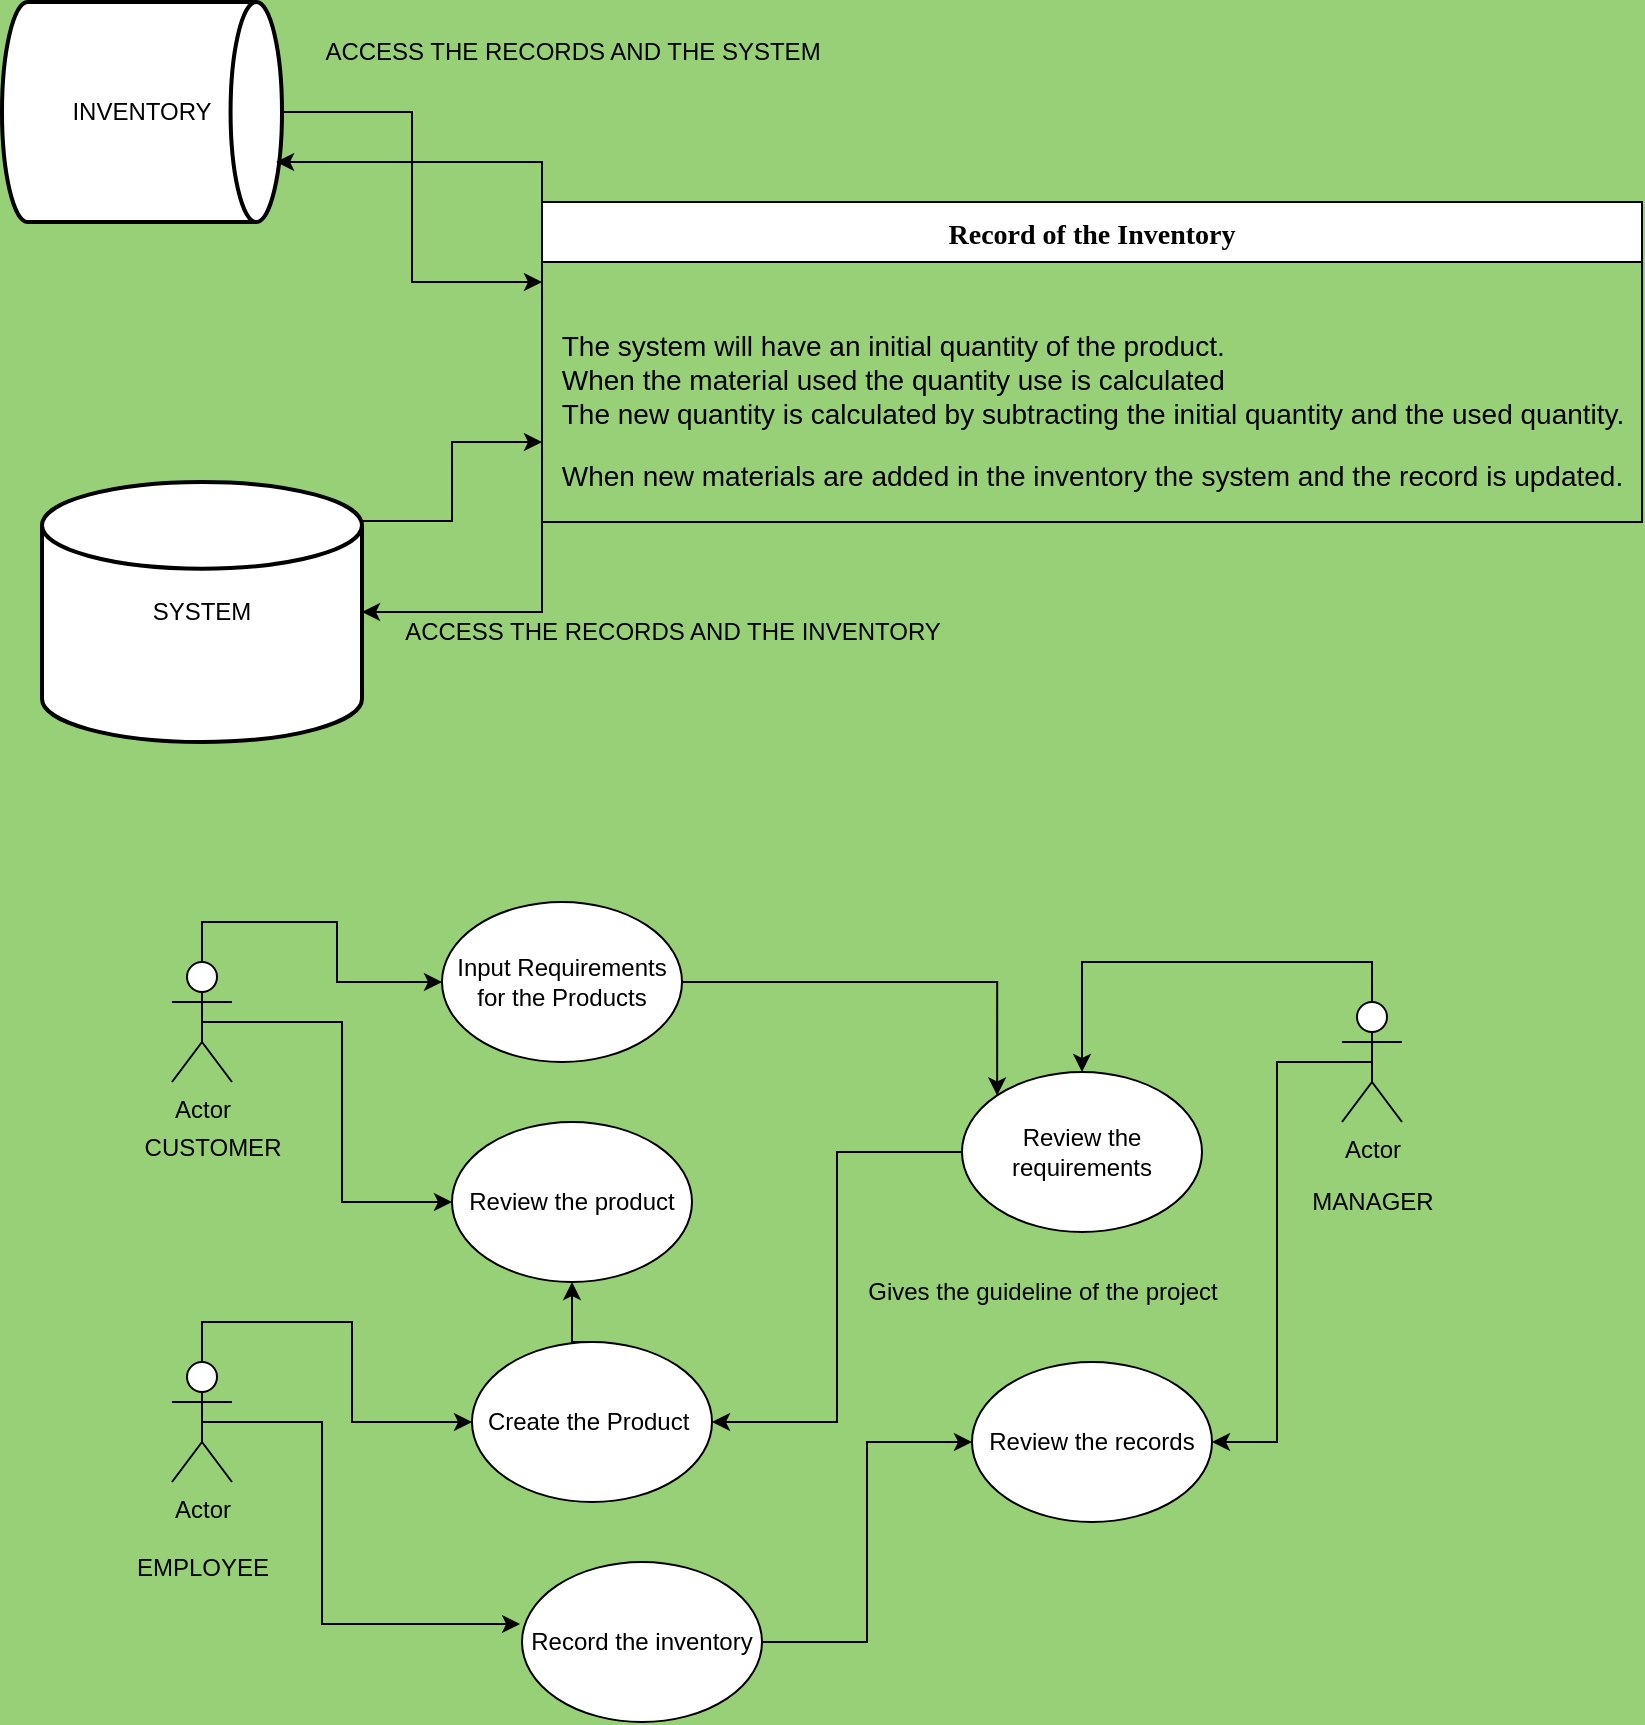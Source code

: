 <mxfile version="22.0.4" type="github">
  <diagram name="Page-1" id="3x8DNwjmQVearWOK0_YK">
    <mxGraphModel dx="880" dy="446" grid="1" gridSize="10" guides="1" tooltips="1" connect="1" arrows="1" fold="1" page="1" pageScale="1" pageWidth="850" pageHeight="1100" background="#97D077" math="0" shadow="0">
      <root>
        <mxCell id="0" />
        <mxCell id="1" parent="0" />
        <mxCell id="opAY8OrrcNn2l7qWQIN1-2" value="Record of the Inventory" style="swimlane;startSize=30;fontFamily=Tahoma;fontSize=14;" vertex="1" parent="1">
          <mxGeometry x="400" y="140" width="550" height="160" as="geometry" />
        </mxCell>
        <mxCell id="opAY8OrrcNn2l7qWQIN1-7" style="edgeStyle=orthogonalEdgeStyle;rounded=0;orthogonalLoop=1;jettySize=auto;html=1;exitX=1;exitY=0.15;exitDx=0;exitDy=0;exitPerimeter=0;entryX=0;entryY=0.75;entryDx=0;entryDy=0;" edge="1" parent="1" source="opAY8OrrcNn2l7qWQIN1-4" target="opAY8OrrcNn2l7qWQIN1-2">
          <mxGeometry relative="1" as="geometry" />
        </mxCell>
        <mxCell id="opAY8OrrcNn2l7qWQIN1-4" value="SYSTEM" style="strokeWidth=2;html=1;shape=mxgraph.flowchart.database;whiteSpace=wrap;" vertex="1" parent="1">
          <mxGeometry x="150" y="280" width="160" height="130" as="geometry" />
        </mxCell>
        <mxCell id="opAY8OrrcNn2l7qWQIN1-6" style="edgeStyle=orthogonalEdgeStyle;rounded=0;orthogonalLoop=1;jettySize=auto;html=1;exitX=1;exitY=0.5;exitDx=0;exitDy=0;exitPerimeter=0;entryX=0;entryY=0.25;entryDx=0;entryDy=0;" edge="1" parent="1" source="opAY8OrrcNn2l7qWQIN1-5" target="opAY8OrrcNn2l7qWQIN1-2">
          <mxGeometry relative="1" as="geometry" />
        </mxCell>
        <mxCell id="opAY8OrrcNn2l7qWQIN1-5" value="INVENTORY" style="strokeWidth=2;html=1;shape=mxgraph.flowchart.direct_data;whiteSpace=wrap;" vertex="1" parent="1">
          <mxGeometry x="130" y="40" width="140" height="110" as="geometry" />
        </mxCell>
        <mxCell id="opAY8OrrcNn2l7qWQIN1-11" value="ACCESS THE RECORDS AND THE SYSTEM" style="text;html=1;align=center;verticalAlign=middle;resizable=0;points=[];autosize=1;strokeColor=none;fillColor=none;" vertex="1" parent="1">
          <mxGeometry x="280" y="50" width="270" height="30" as="geometry" />
        </mxCell>
        <mxCell id="opAY8OrrcNn2l7qWQIN1-12" value="ACCESS THE RECORDS AND THE INVENTORY" style="text;html=1;align=center;verticalAlign=middle;resizable=0;points=[];autosize=1;strokeColor=none;fillColor=none;" vertex="1" parent="1">
          <mxGeometry x="320" y="340" width="290" height="30" as="geometry" />
        </mxCell>
        <mxCell id="opAY8OrrcNn2l7qWQIN1-10" value="&lt;div&gt;&lt;br&gt;&lt;/div&gt;&lt;p style=&quot;text-align: justify; font-size: 14px;&quot;&gt;&lt;span style=&quot;background-color: initial;&quot;&gt;&lt;font style=&quot;font-size: 14px;&quot;&gt;The system will have an initial quantity of the product.&amp;nbsp;&lt;br&gt;&lt;/font&gt;&lt;/span&gt;&lt;font style=&quot;font-size: 14px;&quot;&gt;&lt;span style=&quot;background-color: initial;&quot;&gt;When the material used the quantity use is calculated&lt;br&gt;&lt;/span&gt;&lt;/font&gt;&lt;font style=&quot;font-size: 14px;&quot;&gt;The new quantity is calculated by subtracting the initial quantity and the used quantity.&lt;/font&gt;&lt;/p&gt;&lt;div style=&quot;text-align: justify; font-size: 14px;&quot;&gt;When new materials are added in the inventory the system and the record is updated.&lt;/div&gt;" style="text;html=1;align=center;verticalAlign=middle;resizable=0;points=[];autosize=1;strokeColor=none;fillColor=none;" vertex="1" parent="1">
          <mxGeometry x="400" y="170" width="550" height="120" as="geometry" />
        </mxCell>
        <mxCell id="opAY8OrrcNn2l7qWQIN1-13" style="edgeStyle=orthogonalEdgeStyle;rounded=0;orthogonalLoop=1;jettySize=auto;html=1;exitX=0;exitY=1;exitDx=0;exitDy=0;entryX=1;entryY=0.5;entryDx=0;entryDy=0;entryPerimeter=0;" edge="1" parent="1" source="opAY8OrrcNn2l7qWQIN1-2" target="opAY8OrrcNn2l7qWQIN1-4">
          <mxGeometry relative="1" as="geometry" />
        </mxCell>
        <mxCell id="opAY8OrrcNn2l7qWQIN1-14" style="edgeStyle=orthogonalEdgeStyle;rounded=0;orthogonalLoop=1;jettySize=auto;html=1;exitX=0;exitY=0;exitDx=0;exitDy=0;entryX=0.979;entryY=0.727;entryDx=0;entryDy=0;entryPerimeter=0;" edge="1" parent="1" source="opAY8OrrcNn2l7qWQIN1-2" target="opAY8OrrcNn2l7qWQIN1-5">
          <mxGeometry relative="1" as="geometry" />
        </mxCell>
        <mxCell id="opAY8OrrcNn2l7qWQIN1-36" style="edgeStyle=orthogonalEdgeStyle;rounded=0;orthogonalLoop=1;jettySize=auto;html=1;exitX=0.5;exitY=0;exitDx=0;exitDy=0;exitPerimeter=0;entryX=0;entryY=0.5;entryDx=0;entryDy=0;" edge="1" parent="1" source="opAY8OrrcNn2l7qWQIN1-15" target="opAY8OrrcNn2l7qWQIN1-20">
          <mxGeometry relative="1" as="geometry" />
        </mxCell>
        <mxCell id="opAY8OrrcNn2l7qWQIN1-37" style="edgeStyle=orthogonalEdgeStyle;rounded=0;orthogonalLoop=1;jettySize=auto;html=1;exitX=0.5;exitY=0.5;exitDx=0;exitDy=0;exitPerimeter=0;entryX=0;entryY=0.5;entryDx=0;entryDy=0;" edge="1" parent="1" source="opAY8OrrcNn2l7qWQIN1-15" target="opAY8OrrcNn2l7qWQIN1-24">
          <mxGeometry relative="1" as="geometry" />
        </mxCell>
        <mxCell id="opAY8OrrcNn2l7qWQIN1-15" value="Actor" style="shape=umlActor;verticalLabelPosition=bottom;verticalAlign=top;html=1;outlineConnect=0;" vertex="1" parent="1">
          <mxGeometry x="215" y="520" width="30" height="60" as="geometry" />
        </mxCell>
        <mxCell id="opAY8OrrcNn2l7qWQIN1-34" style="edgeStyle=orthogonalEdgeStyle;rounded=0;orthogonalLoop=1;jettySize=auto;html=1;exitX=0.5;exitY=0;exitDx=0;exitDy=0;exitPerimeter=0;entryX=0;entryY=0.5;entryDx=0;entryDy=0;" edge="1" parent="1" source="opAY8OrrcNn2l7qWQIN1-16" target="opAY8OrrcNn2l7qWQIN1-21">
          <mxGeometry relative="1" as="geometry" />
        </mxCell>
        <mxCell id="opAY8OrrcNn2l7qWQIN1-16" value="Actor" style="shape=umlActor;verticalLabelPosition=bottom;verticalAlign=top;html=1;outlineConnect=0;" vertex="1" parent="1">
          <mxGeometry x="215" y="720" width="30" height="60" as="geometry" />
        </mxCell>
        <mxCell id="opAY8OrrcNn2l7qWQIN1-17" value="EMPLOYEE" style="text;html=1;align=center;verticalAlign=middle;resizable=0;points=[];autosize=1;strokeColor=none;fillColor=none;" vertex="1" parent="1">
          <mxGeometry x="185" y="808" width="90" height="30" as="geometry" />
        </mxCell>
        <mxCell id="opAY8OrrcNn2l7qWQIN1-18" value="CUSTOMER" style="text;html=1;align=center;verticalAlign=middle;resizable=0;points=[];autosize=1;strokeColor=none;fillColor=none;" vertex="1" parent="1">
          <mxGeometry x="190" y="598" width="90" height="30" as="geometry" />
        </mxCell>
        <mxCell id="opAY8OrrcNn2l7qWQIN1-39" style="edgeStyle=orthogonalEdgeStyle;rounded=0;orthogonalLoop=1;jettySize=auto;html=1;exitX=1;exitY=0.5;exitDx=0;exitDy=0;entryX=0;entryY=0;entryDx=0;entryDy=0;" edge="1" parent="1" source="opAY8OrrcNn2l7qWQIN1-20" target="opAY8OrrcNn2l7qWQIN1-22">
          <mxGeometry relative="1" as="geometry" />
        </mxCell>
        <mxCell id="opAY8OrrcNn2l7qWQIN1-20" value="Input Requirements for the Products" style="ellipse;whiteSpace=wrap;html=1;" vertex="1" parent="1">
          <mxGeometry x="350" y="490" width="120" height="80" as="geometry" />
        </mxCell>
        <mxCell id="opAY8OrrcNn2l7qWQIN1-38" style="edgeStyle=orthogonalEdgeStyle;rounded=0;orthogonalLoop=1;jettySize=auto;html=1;exitX=0.5;exitY=0;exitDx=0;exitDy=0;entryX=0.5;entryY=1;entryDx=0;entryDy=0;" edge="1" parent="1" source="opAY8OrrcNn2l7qWQIN1-21" target="opAY8OrrcNn2l7qWQIN1-24">
          <mxGeometry relative="1" as="geometry" />
        </mxCell>
        <mxCell id="opAY8OrrcNn2l7qWQIN1-21" value="Create the Product&amp;nbsp;" style="ellipse;whiteSpace=wrap;html=1;" vertex="1" parent="1">
          <mxGeometry x="365" y="710" width="120" height="80" as="geometry" />
        </mxCell>
        <mxCell id="opAY8OrrcNn2l7qWQIN1-28" style="edgeStyle=orthogonalEdgeStyle;rounded=0;orthogonalLoop=1;jettySize=auto;html=1;exitX=0;exitY=0.5;exitDx=0;exitDy=0;entryX=1;entryY=0.5;entryDx=0;entryDy=0;" edge="1" parent="1" source="opAY8OrrcNn2l7qWQIN1-22" target="opAY8OrrcNn2l7qWQIN1-21">
          <mxGeometry relative="1" as="geometry" />
        </mxCell>
        <mxCell id="opAY8OrrcNn2l7qWQIN1-22" value="Review the requirements" style="ellipse;whiteSpace=wrap;html=1;" vertex="1" parent="1">
          <mxGeometry x="610" y="575" width="120" height="80" as="geometry" />
        </mxCell>
        <mxCell id="opAY8OrrcNn2l7qWQIN1-33" style="edgeStyle=orthogonalEdgeStyle;rounded=0;orthogonalLoop=1;jettySize=auto;html=1;exitX=1;exitY=0.5;exitDx=0;exitDy=0;entryX=0;entryY=0.5;entryDx=0;entryDy=0;" edge="1" parent="1" source="opAY8OrrcNn2l7qWQIN1-23" target="opAY8OrrcNn2l7qWQIN1-27">
          <mxGeometry relative="1" as="geometry" />
        </mxCell>
        <mxCell id="opAY8OrrcNn2l7qWQIN1-23" value="Record the inventory" style="ellipse;whiteSpace=wrap;html=1;" vertex="1" parent="1">
          <mxGeometry x="390" y="820" width="120" height="80" as="geometry" />
        </mxCell>
        <mxCell id="opAY8OrrcNn2l7qWQIN1-24" value="Review the product" style="ellipse;whiteSpace=wrap;html=1;" vertex="1" parent="1">
          <mxGeometry x="355" y="600" width="120" height="80" as="geometry" />
        </mxCell>
        <mxCell id="opAY8OrrcNn2l7qWQIN1-31" style="edgeStyle=orthogonalEdgeStyle;rounded=0;orthogonalLoop=1;jettySize=auto;html=1;exitX=0.5;exitY=0;exitDx=0;exitDy=0;exitPerimeter=0;entryX=0.5;entryY=0;entryDx=0;entryDy=0;" edge="1" parent="1" source="opAY8OrrcNn2l7qWQIN1-25" target="opAY8OrrcNn2l7qWQIN1-22">
          <mxGeometry relative="1" as="geometry" />
        </mxCell>
        <mxCell id="opAY8OrrcNn2l7qWQIN1-32" style="edgeStyle=orthogonalEdgeStyle;rounded=0;orthogonalLoop=1;jettySize=auto;html=1;exitX=0.5;exitY=0.5;exitDx=0;exitDy=0;exitPerimeter=0;entryX=1;entryY=0.5;entryDx=0;entryDy=0;" edge="1" parent="1" source="opAY8OrrcNn2l7qWQIN1-25" target="opAY8OrrcNn2l7qWQIN1-27">
          <mxGeometry relative="1" as="geometry" />
        </mxCell>
        <mxCell id="opAY8OrrcNn2l7qWQIN1-25" value="Actor" style="shape=umlActor;verticalLabelPosition=bottom;verticalAlign=top;html=1;outlineConnect=0;" vertex="1" parent="1">
          <mxGeometry x="800" y="540" width="30" height="60" as="geometry" />
        </mxCell>
        <mxCell id="opAY8OrrcNn2l7qWQIN1-26" value="MANAGER" style="text;html=1;align=center;verticalAlign=middle;resizable=0;points=[];autosize=1;strokeColor=none;fillColor=none;" vertex="1" parent="1">
          <mxGeometry x="775" y="625" width="80" height="30" as="geometry" />
        </mxCell>
        <mxCell id="opAY8OrrcNn2l7qWQIN1-27" value="Review the records" style="ellipse;whiteSpace=wrap;html=1;" vertex="1" parent="1">
          <mxGeometry x="615" y="720" width="120" height="80" as="geometry" />
        </mxCell>
        <mxCell id="opAY8OrrcNn2l7qWQIN1-29" value="Gives the guideline of the project" style="text;html=1;align=center;verticalAlign=middle;resizable=0;points=[];autosize=1;strokeColor=none;fillColor=none;" vertex="1" parent="1">
          <mxGeometry x="550" y="670" width="200" height="30" as="geometry" />
        </mxCell>
        <mxCell id="opAY8OrrcNn2l7qWQIN1-35" style="edgeStyle=orthogonalEdgeStyle;rounded=0;orthogonalLoop=1;jettySize=auto;html=1;exitX=0.5;exitY=0.5;exitDx=0;exitDy=0;exitPerimeter=0;entryX=-0.008;entryY=0.388;entryDx=0;entryDy=0;entryPerimeter=0;" edge="1" parent="1" source="opAY8OrrcNn2l7qWQIN1-16" target="opAY8OrrcNn2l7qWQIN1-23">
          <mxGeometry relative="1" as="geometry">
            <Array as="points">
              <mxPoint x="290" y="750" />
              <mxPoint x="290" y="851" />
            </Array>
          </mxGeometry>
        </mxCell>
      </root>
    </mxGraphModel>
  </diagram>
</mxfile>
